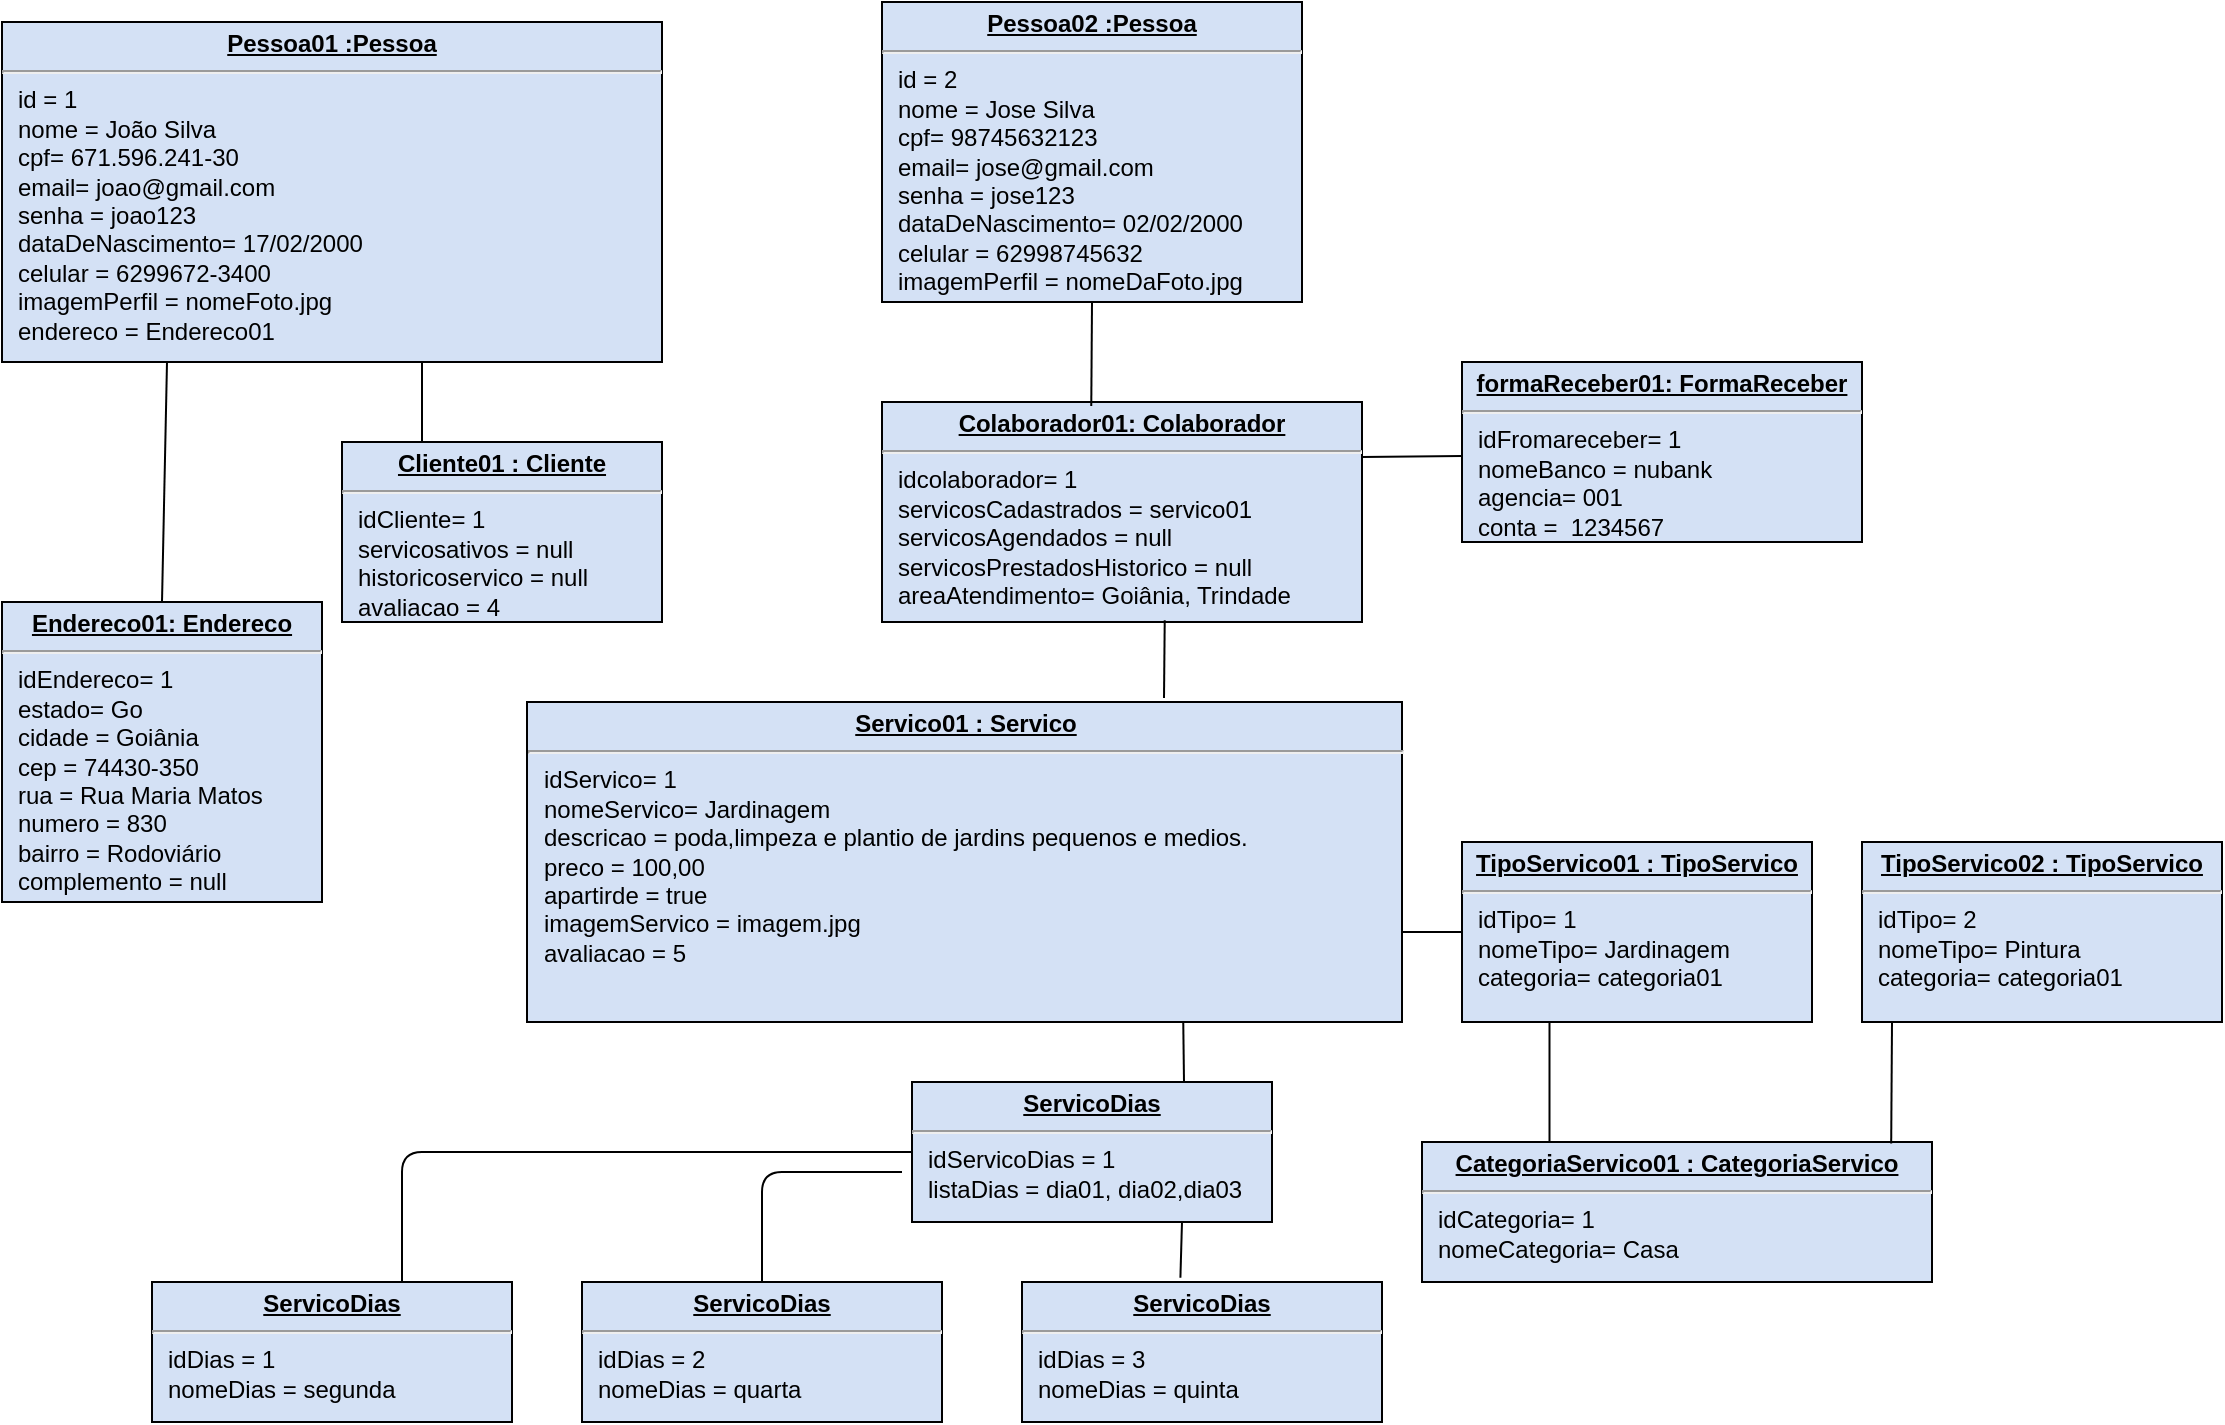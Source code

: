 <mxfile version="13.0.1" type="device"><diagram id="xQCQn9Ur9Vdru8rny3fL" name="Page-1"><mxGraphModel dx="1490" dy="548" grid="1" gridSize="10" guides="1" tooltips="1" connect="1" arrows="1" fold="1" page="1" pageScale="1" pageWidth="827" pageHeight="1169" math="0" shadow="0"><root><mxCell id="0"/><mxCell id="1" parent="0"/><mxCell id="DzhhCMof959_L5eDYcJ3-2" value="&lt;p style=&quot;margin: 0px ; margin-top: 4px ; text-align: center ; text-decoration: underline&quot;&gt;&lt;b&gt;Pessoa01 :Pessoa&lt;/b&gt;&lt;/p&gt;&lt;hr&gt;&lt;p style=&quot;margin: 0px ; margin-left: 8px&quot;&gt;id = 1&lt;/p&gt;&lt;p style=&quot;margin: 0px ; margin-left: 8px&quot;&gt;nome = João Silva&lt;br&gt;cpf= 671.596.241-30&lt;br&gt;email= joao@gmail.com&lt;/p&gt;&lt;p style=&quot;margin: 0px ; margin-left: 8px&quot;&gt;senha = joao123&lt;/p&gt;&lt;p style=&quot;margin: 0px ; margin-left: 8px&quot;&gt;dataDeNascimento= 17/02/2000&lt;/p&gt;&lt;p style=&quot;margin: 0px ; margin-left: 8px&quot;&gt;celular = 6299672-3400&lt;/p&gt;&lt;p style=&quot;margin: 0px ; margin-left: 8px&quot;&gt;&lt;span&gt;imagemPerfil = nomeFoto.jpg&lt;/span&gt;&lt;br&gt;&lt;/p&gt;&lt;p style=&quot;margin: 0px ; margin-left: 8px&quot;&gt;endereco = Endereco01&lt;/p&gt;" style="verticalAlign=top;align=left;overflow=fill;fontSize=12;fontFamily=Helvetica;html=1;fillColor=#D4E1F5;" parent="1" vertex="1"><mxGeometry x="20" y="60" width="330" height="170" as="geometry"/></mxCell><mxCell id="DzhhCMof959_L5eDYcJ3-7" value="&lt;p style=&quot;margin: 0px ; margin-top: 4px ; text-align: center ; text-decoration: underline&quot;&gt;&lt;b&gt;Cliente01 : Cliente&lt;/b&gt;&lt;/p&gt;&lt;hr&gt;&lt;p style=&quot;margin: 0px ; margin-left: 8px&quot;&gt;idCliente= 1&lt;/p&gt;&lt;p style=&quot;margin: 0px 0px 0px 8px&quot;&gt;servicosativos = null&lt;/p&gt;&lt;p style=&quot;margin: 0px 0px 0px 8px&quot;&gt;historicoservico = null&lt;/p&gt;&lt;p style=&quot;margin: 0px ; margin-left: 8px&quot;&gt;avaliacao = 4&lt;/p&gt;" style="verticalAlign=top;align=left;overflow=fill;fontSize=12;fontFamily=Helvetica;html=1;fillColor=#D4E1F5;" parent="1" vertex="1"><mxGeometry x="190" y="270" width="160" height="90" as="geometry"/></mxCell><mxCell id="DzhhCMof959_L5eDYcJ3-8" value="&lt;p style=&quot;margin: 0px ; margin-top: 4px ; text-align: center ; text-decoration: underline&quot;&gt;&lt;b&gt;Colaborador01: Colaborador&lt;/b&gt;&lt;/p&gt;&lt;hr&gt;&lt;p style=&quot;margin: 0px ; margin-left: 8px&quot;&gt;idcolaborador= 1&lt;br&gt;&lt;/p&gt;&lt;p style=&quot;margin: 0px ; margin-left: 8px&quot;&gt;servicosCadastrados = servico01&lt;/p&gt;&lt;p style=&quot;margin: 0px ; margin-left: 8px&quot;&gt;servicosAgendados = null&lt;br&gt;&lt;/p&gt;&lt;p style=&quot;margin: 0px ; margin-left: 8px&quot;&gt;servicosPrestadosHistorico = null&lt;br&gt;&lt;/p&gt;&lt;p style=&quot;margin: 0px ; margin-left: 8px&quot;&gt;areaAtendimento= Goiânia, Trindade&lt;br&gt;&lt;/p&gt;" style="verticalAlign=top;align=left;overflow=fill;fontSize=12;fontFamily=Helvetica;html=1;fillColor=#D4E1F5;" parent="1" vertex="1"><mxGeometry x="460" y="250" width="240" height="110" as="geometry"/></mxCell><mxCell id="DzhhCMof959_L5eDYcJ3-9" value="&lt;p style=&quot;margin: 0px ; margin-top: 4px ; text-align: center ; text-decoration: underline&quot;&gt;&lt;b&gt;Pessoa02 :Pessoa&lt;/b&gt;&lt;/p&gt;&lt;hr&gt;&lt;p style=&quot;margin: 0px ; margin-left: 8px&quot;&gt;id = 2&lt;/p&gt;&lt;p style=&quot;margin: 0px ; margin-left: 8px&quot;&gt;nome = Jose Silva&lt;br&gt;cpf= 98745632123&lt;br&gt;email= jose@gmail.com&lt;/p&gt;&lt;p style=&quot;margin: 0px ; margin-left: 8px&quot;&gt;senha = jose123&lt;/p&gt;&lt;p style=&quot;margin: 0px ; margin-left: 8px&quot;&gt;dataDeNascimento= 02/02/2000&lt;/p&gt;&lt;p style=&quot;margin: 0px ; margin-left: 8px&quot;&gt;celular = 62998745632&lt;/p&gt;&lt;p style=&quot;margin: 0px ; margin-left: 8px&quot;&gt;imagemPerfil = nomeDaFoto.jpg&lt;/p&gt;&lt;p style=&quot;margin: 0px ; margin-left: 8px&quot;&gt;&lt;br&gt;&lt;/p&gt;" style="verticalAlign=top;align=left;overflow=fill;fontSize=12;fontFamily=Helvetica;html=1;fillColor=#D4E1F5;" parent="1" vertex="1"><mxGeometry x="460" y="50" width="210" height="150" as="geometry"/></mxCell><mxCell id="DzhhCMof959_L5eDYcJ3-10" value="&lt;p style=&quot;margin: 0px ; margin-top: 4px ; text-align: center ; text-decoration: underline&quot;&gt;&lt;b&gt;Endereco01: Endereco&lt;/b&gt;&lt;/p&gt;&lt;hr&gt;&lt;p style=&quot;margin: 0px ; margin-left: 8px&quot;&gt;idEndereco= 1&lt;br&gt;estado= Go&lt;br&gt;cidade = Goiânia&lt;/p&gt;&lt;p style=&quot;margin: 0px ; margin-left: 8px&quot;&gt;cep =&amp;nbsp;74430-350&lt;/p&gt;&lt;p style=&quot;margin: 0px ; margin-left: 8px&quot;&gt;rua =&amp;nbsp;Rua Maria Matos&lt;/p&gt;&lt;p style=&quot;margin: 0px ; margin-left: 8px&quot;&gt;numero =&amp;nbsp;830&lt;/p&gt;&lt;p style=&quot;margin: 0px ; margin-left: 8px&quot;&gt;bairro =&amp;nbsp;Rodoviário&lt;/p&gt;&lt;p style=&quot;margin: 0px ; margin-left: 8px&quot;&gt;complemento = null&lt;/p&gt;" style="verticalAlign=top;align=left;overflow=fill;fontSize=12;fontFamily=Helvetica;html=1;fillColor=#D4E1F5;" parent="1" vertex="1"><mxGeometry x="20" y="350" width="160" height="150" as="geometry"/></mxCell><mxCell id="DzhhCMof959_L5eDYcJ3-11" value="&lt;p style=&quot;margin: 0px ; margin-top: 4px ; text-align: center ; text-decoration: underline&quot;&gt;&lt;b&gt;formaReceber01: FormaReceber&lt;/b&gt;&lt;/p&gt;&lt;hr&gt;&lt;p style=&quot;margin: 0px ; margin-left: 8px&quot;&gt;idFromareceber= 1&lt;br&gt;nomeBanco = nubank&lt;br&gt;agencia= 001&lt;/p&gt;&lt;p style=&quot;margin: 0px ; margin-left: 8px&quot;&gt;conta =&amp;nbsp; 1234567&lt;/p&gt;&lt;p style=&quot;margin: 0px ; margin-left: 8px&quot;&gt;&lt;br&gt;&lt;/p&gt;" style="verticalAlign=top;align=left;overflow=fill;fontSize=12;fontFamily=Helvetica;html=1;fillColor=#D4E1F5;" parent="1" vertex="1"><mxGeometry x="750" y="230" width="200" height="90" as="geometry"/></mxCell><mxCell id="DzhhCMof959_L5eDYcJ3-13" value="&lt;p style=&quot;margin: 0px ; margin-top: 4px ; text-align: center ; text-decoration: underline&quot;&gt;&lt;b&gt;TipoServico01 : TipoServico&lt;/b&gt;&lt;/p&gt;&lt;hr&gt;&lt;p style=&quot;margin: 0px ; margin-left: 8px&quot;&gt;idTipo= 1&lt;br&gt;nomeTipo= Jardinagem&lt;br&gt;categoria= categoria01&lt;/p&gt;" style="verticalAlign=top;align=left;overflow=fill;fontSize=12;fontFamily=Helvetica;html=1;fillColor=#D4E1F5;" parent="1" vertex="1"><mxGeometry x="750" y="470" width="175" height="90" as="geometry"/></mxCell><mxCell id="DzhhCMof959_L5eDYcJ3-14" value="&lt;p style=&quot;margin: 0px ; margin-top: 4px ; text-align: center ; text-decoration: underline&quot;&gt;&lt;b&gt;CategoriaServico01 : CategoriaServico&lt;/b&gt;&lt;/p&gt;&lt;hr&gt;&lt;p style=&quot;margin: 0px ; margin-left: 8px&quot;&gt;idCategoria= 1&lt;br&gt;nomeCategoria= Casa&lt;/p&gt;" style="verticalAlign=top;align=left;overflow=fill;fontSize=12;fontFamily=Helvetica;html=1;fillColor=#D4E1F5;" parent="1" vertex="1"><mxGeometry x="730" y="620" width="255" height="70" as="geometry"/></mxCell><mxCell id="DzhhCMof959_L5eDYcJ3-15" value="&lt;p style=&quot;margin: 0px ; margin-top: 4px ; text-align: center ; text-decoration: underline&quot;&gt;&lt;b&gt;TipoServico02 : TipoServico&lt;/b&gt;&lt;/p&gt;&lt;hr&gt;&lt;p style=&quot;margin: 0px ; margin-left: 8px&quot;&gt;idTipo= 2&lt;br&gt;nomeTipo= Pintura&lt;br&gt;categoria= categoria01&lt;/p&gt;" style="verticalAlign=top;align=left;overflow=fill;fontSize=12;fontFamily=Helvetica;html=1;fillColor=#D4E1F5;" parent="1" vertex="1"><mxGeometry x="950" y="470" width="180" height="90" as="geometry"/></mxCell><mxCell id="DzhhCMof959_L5eDYcJ3-16" value="&lt;p style=&quot;margin: 0px ; margin-top: 4px ; text-align: center ; text-decoration: underline&quot;&gt;&lt;b&gt;Servico01 : Servico&lt;/b&gt;&lt;/p&gt;&lt;hr&gt;&lt;p style=&quot;margin: 0px ; margin-left: 8px&quot;&gt;idServico= 1&lt;/p&gt;&lt;p style=&quot;margin: 0px ; margin-left: 8px&quot;&gt;nomeServico= Jardinagem&lt;/p&gt;&lt;p style=&quot;margin: 0px ; margin-left: 8px&quot;&gt;descricao = poda,limpeza e plantio de jardins pequenos e medios.&lt;/p&gt;&lt;p style=&quot;margin: 0px ; margin-left: 8px&quot;&gt;preco = 100,00&lt;/p&gt;&lt;p style=&quot;margin: 0px ; margin-left: 8px&quot;&gt;apartirde = true&lt;/p&gt;&lt;p style=&quot;margin: 0px ; margin-left: 8px&quot;&gt;&lt;span&gt;imagemServico = imagem.jpg&lt;/span&gt;&lt;/p&gt;&lt;p style=&quot;margin: 0px ; margin-left: 8px&quot;&gt;&lt;span&gt;avaliacao = 5&lt;/span&gt;&lt;/p&gt;" style="verticalAlign=top;align=left;overflow=fill;fontSize=12;fontFamily=Helvetica;html=1;fillColor=#D4E1F5;" parent="1" vertex="1"><mxGeometry x="282.5" y="400" width="437.5" height="160" as="geometry"/></mxCell><mxCell id="DzhhCMof959_L5eDYcJ3-30" value="" style="endArrow=none;html=1;entryX=0.436;entryY=0.018;entryDx=0;entryDy=0;entryPerimeter=0;exitX=0.5;exitY=1;exitDx=0;exitDy=0;" parent="1" source="DzhhCMof959_L5eDYcJ3-9" target="DzhhCMof959_L5eDYcJ3-8" edge="1"><mxGeometry relative="1" as="geometry"><mxPoint x="520" y="220" as="sourcePoint"/><mxPoint x="524" y="338" as="targetPoint"/></mxGeometry></mxCell><mxCell id="DzhhCMof959_L5eDYcJ3-33" value="" style="endArrow=none;html=1;entryX=0.25;entryY=0;entryDx=0;entryDy=0;" parent="1" target="DzhhCMof959_L5eDYcJ3-7" edge="1"><mxGeometry relative="1" as="geometry"><mxPoint x="230" y="230" as="sourcePoint"/><mxPoint x="529.59" y="291.35" as="targetPoint"/></mxGeometry></mxCell><mxCell id="DzhhCMof959_L5eDYcJ3-34" value="" style="endArrow=none;html=1;entryX=0.589;entryY=0.992;entryDx=0;entryDy=0;entryPerimeter=0;" parent="1" target="DzhhCMof959_L5eDYcJ3-8" edge="1"><mxGeometry relative="1" as="geometry"><mxPoint x="601" y="398" as="sourcePoint"/><mxPoint x="584" y="360" as="targetPoint"/></mxGeometry></mxCell><mxCell id="DzhhCMof959_L5eDYcJ3-37" value="" style="endArrow=none;html=1;entryX=0.92;entryY=0.011;entryDx=0;entryDy=0;entryPerimeter=0;" parent="1" edge="1" target="DzhhCMof959_L5eDYcJ3-14"><mxGeometry relative="1" as="geometry"><mxPoint x="965" y="560" as="sourcePoint"/><mxPoint x="977" y="629" as="targetPoint"/></mxGeometry></mxCell><mxCell id="DzhhCMof959_L5eDYcJ3-44" value="" style="endArrow=none;html=1;exitX=1;exitY=0.25;exitDx=0;exitDy=0;" parent="1" source="DzhhCMof959_L5eDYcJ3-8" edge="1"><mxGeometry relative="1" as="geometry"><mxPoint x="765" y="402.5" as="sourcePoint"/><mxPoint x="750" y="277" as="targetPoint"/></mxGeometry></mxCell><mxCell id="dG3pSXbq67u9EZ46EMcV-1" value="" style="endArrow=none;html=1;exitX=0.5;exitY=0;exitDx=0;exitDy=0;entryX=0.25;entryY=1;entryDx=0;entryDy=0;" parent="1" source="DzhhCMof959_L5eDYcJ3-10" target="DzhhCMof959_L5eDYcJ3-2" edge="1"><mxGeometry width="50" height="50" relative="1" as="geometry"><mxPoint x="100" y="355" as="sourcePoint"/><mxPoint x="150" y="305" as="targetPoint"/></mxGeometry></mxCell><mxCell id="dG3pSXbq67u9EZ46EMcV-5" value="&lt;p style=&quot;margin: 0px ; margin-top: 4px ; text-align: center ; text-decoration: underline&quot;&gt;&lt;b&gt;ServicoDias&lt;/b&gt;&lt;/p&gt;&lt;hr&gt;&lt;p style=&quot;margin: 0px ; margin-left: 8px&quot;&gt;idServicoDias = 1&lt;/p&gt;&lt;p style=&quot;margin: 0px ; margin-left: 8px&quot;&gt;listaDias = dia01, dia02,dia03&lt;/p&gt;" style="verticalAlign=top;align=left;overflow=fill;fontSize=12;fontFamily=Helvetica;html=1;fillColor=#D4E1F5;" parent="1" vertex="1"><mxGeometry x="475" y="590" width="180" height="70" as="geometry"/></mxCell><mxCell id="dG3pSXbq67u9EZ46EMcV-8" value="" style="endArrow=none;html=1;entryX=0.75;entryY=1;entryDx=0;entryDy=0;" parent="1" target="DzhhCMof959_L5eDYcJ3-16" edge="1"><mxGeometry width="50" height="50" relative="1" as="geometry"><mxPoint x="611" y="590" as="sourcePoint"/><mxPoint x="670" y="660" as="targetPoint"/></mxGeometry></mxCell><mxCell id="LA-tC98tFQlysSj8Ley6-3" value="" style="endArrow=none;html=1;entryX=0.25;entryY=1;entryDx=0;entryDy=0;exitX=0.25;exitY=0;exitDx=0;exitDy=0;" edge="1" parent="1" source="DzhhCMof959_L5eDYcJ3-14" target="DzhhCMof959_L5eDYcJ3-13"><mxGeometry width="50" height="50" relative="1" as="geometry"><mxPoint x="621" y="620" as="sourcePoint"/><mxPoint x="620.625" y="570" as="targetPoint"/></mxGeometry></mxCell><mxCell id="LA-tC98tFQlysSj8Ley6-4" value="" style="endArrow=none;html=1;exitX=0;exitY=0.5;exitDx=0;exitDy=0;" edge="1" parent="1" source="DzhhCMof959_L5eDYcJ3-13"><mxGeometry width="50" height="50" relative="1" as="geometry"><mxPoint x="631" y="630" as="sourcePoint"/><mxPoint x="720" y="515" as="targetPoint"/></mxGeometry></mxCell><mxCell id="LA-tC98tFQlysSj8Ley6-8" value="&lt;p style=&quot;margin: 0px ; margin-top: 4px ; text-align: center ; text-decoration: underline&quot;&gt;&lt;b&gt;ServicoDias&lt;/b&gt;&lt;/p&gt;&lt;hr&gt;&lt;p style=&quot;margin: 0px ; margin-left: 8px&quot;&gt;idDias = 1&lt;/p&gt;&lt;p style=&quot;margin: 0px ; margin-left: 8px&quot;&gt;nomeDias = segunda&lt;/p&gt;" style="verticalAlign=top;align=left;overflow=fill;fontSize=12;fontFamily=Helvetica;html=1;fillColor=#D4E1F5;" vertex="1" parent="1"><mxGeometry x="95" y="690" width="180" height="70" as="geometry"/></mxCell><mxCell id="LA-tC98tFQlysSj8Ley6-9" value="&lt;p style=&quot;margin: 0px ; margin-top: 4px ; text-align: center ; text-decoration: underline&quot;&gt;&lt;b&gt;ServicoDias&lt;/b&gt;&lt;/p&gt;&lt;hr&gt;&lt;p style=&quot;margin: 0px ; margin-left: 8px&quot;&gt;idDias = 2&lt;/p&gt;&lt;p style=&quot;margin: 0px ; margin-left: 8px&quot;&gt;nomeDias = quarta&lt;/p&gt;" style="verticalAlign=top;align=left;overflow=fill;fontSize=12;fontFamily=Helvetica;html=1;fillColor=#D4E1F5;" vertex="1" parent="1"><mxGeometry x="310" y="690" width="180" height="70" as="geometry"/></mxCell><mxCell id="LA-tC98tFQlysSj8Ley6-10" value="&lt;p style=&quot;margin: 0px ; margin-top: 4px ; text-align: center ; text-decoration: underline&quot;&gt;&lt;b&gt;ServicoDias&lt;/b&gt;&lt;/p&gt;&lt;hr&gt;&lt;p style=&quot;margin: 0px ; margin-left: 8px&quot;&gt;idDias = 3&lt;/p&gt;&lt;p style=&quot;margin: 0px ; margin-left: 8px&quot;&gt;nomeDias = quinta&lt;/p&gt;" style="verticalAlign=top;align=left;overflow=fill;fontSize=12;fontFamily=Helvetica;html=1;fillColor=#D4E1F5;" vertex="1" parent="1"><mxGeometry x="530" y="690" width="180" height="70" as="geometry"/></mxCell><mxCell id="LA-tC98tFQlysSj8Ley6-12" value="" style="endArrow=none;html=1;entryX=0.75;entryY=1;entryDx=0;entryDy=0;exitX=0.44;exitY=-0.031;exitDx=0;exitDy=0;exitPerimeter=0;" edge="1" parent="1" source="LA-tC98tFQlysSj8Ley6-10" target="dG3pSXbq67u9EZ46EMcV-5"><mxGeometry width="50" height="50" relative="1" as="geometry"><mxPoint x="803.75" y="630" as="sourcePoint"/><mxPoint x="803.75" y="570" as="targetPoint"/><Array as="points"/></mxGeometry></mxCell><mxCell id="LA-tC98tFQlysSj8Ley6-14" value="" style="endArrow=none;html=1;entryX=0;entryY=0.5;entryDx=0;entryDy=0;exitX=0.25;exitY=0;exitDx=0;exitDy=0;" edge="1" parent="1" target="dG3pSXbq67u9EZ46EMcV-5"><mxGeometry width="50" height="50" relative="1" as="geometry"><mxPoint x="220" y="690" as="sourcePoint"/><mxPoint x="220" y="630" as="targetPoint"/><Array as="points"><mxPoint x="220" y="625"/></Array></mxGeometry></mxCell><mxCell id="LA-tC98tFQlysSj8Ley6-15" value="" style="endArrow=none;html=1;exitX=0.5;exitY=0;exitDx=0;exitDy=0;" edge="1" parent="1" source="LA-tC98tFQlysSj8Ley6-9"><mxGeometry width="50" height="50" relative="1" as="geometry"><mxPoint x="230" y="700" as="sourcePoint"/><mxPoint x="470" y="635" as="targetPoint"/><Array as="points"><mxPoint x="400" y="635"/></Array></mxGeometry></mxCell></root></mxGraphModel></diagram></mxfile>